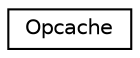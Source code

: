 digraph "Graphical Class Hierarchy"
{
  edge [fontname="Helvetica",fontsize="10",labelfontname="Helvetica",labelfontsize="10"];
  node [fontname="Helvetica",fontsize="10",shape=record];
  rankdir="LR";
  Node0 [label="Opcache",height=0.2,width=0.4,color="black", fillcolor="white", style="filled",URL="$class_zest_1_1_cache_1_1_opcache_1_1_opcache.html"];
}
